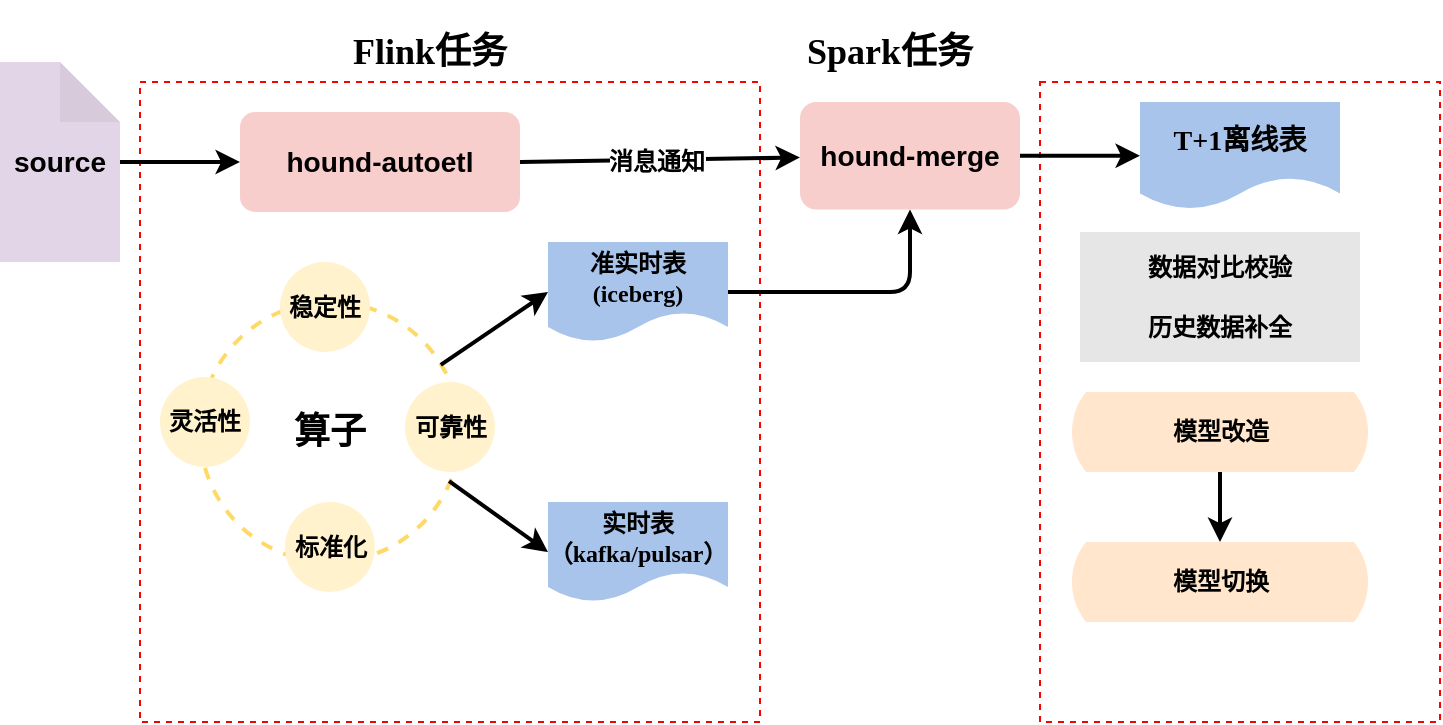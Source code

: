 <mxfile version="16.6.3" type="github">
  <diagram id="nQHFIvQ6dZqCZj452bg0" name="第 1 页">
    <mxGraphModel dx="1267" dy="532" grid="1" gridSize="10" guides="1" tooltips="1" connect="1" arrows="1" fold="1" page="1" pageScale="1" pageWidth="827" pageHeight="1169" math="0" shadow="0">
      <root>
        <mxCell id="0" />
        <mxCell id="1" parent="0" />
        <mxCell id="ZaKkyevfAZTXTg-qhni0-72" value="" style="rounded=0;whiteSpace=wrap;html=1;sketch=0;fontFamily=Times New Roman;fontSize=12;dashed=1;strokeColor=#FF0000;" vertex="1" parent="1">
          <mxGeometry x="120" y="150" width="310" height="320" as="geometry" />
        </mxCell>
        <mxCell id="ZaKkyevfAZTXTg-qhni0-107" value="&lt;h2&gt;算子&lt;/h2&gt;" style="ellipse;whiteSpace=wrap;html=1;aspect=fixed;sketch=0;fontFamily=Times New Roman;fontSize=12;strokeColor=#FFD966;dashed=1;strokeWidth=2;" vertex="1" parent="1">
          <mxGeometry x="150" y="260" width="130" height="130" as="geometry" />
        </mxCell>
        <mxCell id="ZaKkyevfAZTXTg-qhni0-77" value="" style="rounded=0;whiteSpace=wrap;html=1;sketch=0;fontFamily=Times New Roman;fontSize=12;dashed=1;strokeColor=#FF0000;" vertex="1" parent="1">
          <mxGeometry x="570" y="150" width="200" height="320" as="geometry" />
        </mxCell>
        <mxCell id="ZaKkyevfAZTXTg-qhni0-14" style="edgeStyle=orthogonalEdgeStyle;rounded=0;orthogonalLoop=1;jettySize=auto;html=1;entryX=0;entryY=0.5;entryDx=0;entryDy=0;strokeWidth=2;" edge="1" parent="1" source="ZaKkyevfAZTXTg-qhni0-7" target="ZaKkyevfAZTXTg-qhni0-13">
          <mxGeometry relative="1" as="geometry" />
        </mxCell>
        <mxCell id="ZaKkyevfAZTXTg-qhni0-7" value="&lt;h3&gt;source&lt;/h3&gt;" style="shape=note;whiteSpace=wrap;html=1;backgroundOutline=1;darkOpacity=0.05;fillColor=#e1d5e7;strokeColor=none;" vertex="1" parent="1">
          <mxGeometry x="50" y="140" width="60" height="100" as="geometry" />
        </mxCell>
        <mxCell id="ZaKkyevfAZTXTg-qhni0-13" value="&lt;h3&gt;hound-autoetl&lt;/h3&gt;" style="rounded=1;whiteSpace=wrap;html=1;strokeColor=none;fillColor=#f8cecc;" vertex="1" parent="1">
          <mxGeometry x="170" y="165" width="140" height="50" as="geometry" />
        </mxCell>
        <mxCell id="ZaKkyevfAZTXTg-qhni0-104" style="edgeStyle=orthogonalEdgeStyle;rounded=1;orthogonalLoop=1;jettySize=auto;html=1;exitX=1;exitY=0.5;exitDx=0;exitDy=0;fontFamily=Times New Roman;fontSize=12;strokeWidth=2;" edge="1" parent="1" source="ZaKkyevfAZTXTg-qhni0-15" target="ZaKkyevfAZTXTg-qhni0-48">
          <mxGeometry relative="1" as="geometry" />
        </mxCell>
        <mxCell id="ZaKkyevfAZTXTg-qhni0-15" value="&lt;h3&gt;hound-merge&lt;/h3&gt;" style="rounded=1;whiteSpace=wrap;html=1;fillColor=#f8cecc;strokeColor=none;" vertex="1" parent="1">
          <mxGeometry x="450" y="160" width="110" height="53.75" as="geometry" />
        </mxCell>
        <mxCell id="ZaKkyevfAZTXTg-qhni0-31" value="" style="endArrow=classic;html=1;rounded=0;strokeWidth=2;exitX=1;exitY=0.5;exitDx=0;exitDy=0;" edge="1" parent="1" source="ZaKkyevfAZTXTg-qhni0-13" target="ZaKkyevfAZTXTg-qhni0-15">
          <mxGeometry relative="1" as="geometry">
            <mxPoint x="360" y="189.5" as="sourcePoint" />
            <mxPoint x="450" y="190" as="targetPoint" />
          </mxGeometry>
        </mxCell>
        <mxCell id="ZaKkyevfAZTXTg-qhni0-32" value="&lt;h2 style=&quot;font-size: 12px;&quot;&gt;&lt;font face=&quot;Times New Roman&quot; style=&quot;font-size: 12px;&quot;&gt;消息通知&lt;/font&gt;&lt;/h2&gt;" style="edgeLabel;resizable=0;html=1;align=center;verticalAlign=middle;dashed=1;sketch=1;fontSize=12;" connectable="0" vertex="1" parent="ZaKkyevfAZTXTg-qhni0-31">
          <mxGeometry relative="1" as="geometry">
            <mxPoint x="-2" y="1" as="offset" />
          </mxGeometry>
        </mxCell>
        <mxCell id="ZaKkyevfAZTXTg-qhni0-36" value="&lt;h2&gt;Flink任务&lt;/h2&gt;" style="text;html=1;strokeColor=none;fillColor=none;align=center;verticalAlign=middle;whiteSpace=wrap;rounded=0;sketch=0;fontFamily=Times New Roman;" vertex="1" parent="1">
          <mxGeometry x="220" y="120" width="90" height="30" as="geometry" />
        </mxCell>
        <mxCell id="ZaKkyevfAZTXTg-qhni0-37" value="&lt;h2&gt;Spark任务&lt;/h2&gt;" style="text;html=1;strokeColor=none;fillColor=none;align=center;verticalAlign=middle;whiteSpace=wrap;rounded=0;sketch=0;fontFamily=Times New Roman;" vertex="1" parent="1">
          <mxGeometry x="450" y="120" width="90" height="30" as="geometry" />
        </mxCell>
        <mxCell id="ZaKkyevfAZTXTg-qhni0-46" value="&lt;h4&gt;&lt;span&gt;实时表（kafka/pulsar）&lt;/span&gt;&lt;/h4&gt;" style="shape=document;whiteSpace=wrap;html=1;boundedLbl=1;sketch=0;fontFamily=Times New Roman;fontSize=12;fillColor=#A9C4EB;strokeColor=none;" vertex="1" parent="1">
          <mxGeometry x="324" y="360" width="90" height="50" as="geometry" />
        </mxCell>
        <mxCell id="ZaKkyevfAZTXTg-qhni0-48" value="&lt;h3&gt;T+1离线表&lt;/h3&gt;" style="shape=document;whiteSpace=wrap;html=1;boundedLbl=1;sketch=0;fontFamily=Times New Roman;fontSize=12;strokeColor=none;fillColor=#A9C4EB;" vertex="1" parent="1">
          <mxGeometry x="620" y="160" width="100" height="53.75" as="geometry" />
        </mxCell>
        <mxCell id="ZaKkyevfAZTXTg-qhni0-55" style="edgeStyle=orthogonalEdgeStyle;rounded=1;orthogonalLoop=1;jettySize=auto;html=1;exitX=1;exitY=0.5;exitDx=0;exitDy=0;entryX=0.5;entryY=1;entryDx=0;entryDy=0;fontFamily=Times New Roman;fontSize=12;strokeWidth=2;" edge="1" parent="1" source="ZaKkyevfAZTXTg-qhni0-54" target="ZaKkyevfAZTXTg-qhni0-15">
          <mxGeometry relative="1" as="geometry" />
        </mxCell>
        <mxCell id="ZaKkyevfAZTXTg-qhni0-54" value="&lt;h4&gt;&lt;span&gt;准实时表(iceberg)&lt;/span&gt;&lt;/h4&gt;" style="shape=document;whiteSpace=wrap;html=1;boundedLbl=1;sketch=0;fontFamily=Times New Roman;fontSize=12;fillColor=#A9C4EB;strokeColor=none;" vertex="1" parent="1">
          <mxGeometry x="324" y="230" width="90" height="50" as="geometry" />
        </mxCell>
        <mxCell id="ZaKkyevfAZTXTg-qhni0-59" value="" style="endArrow=classic;html=1;rounded=1;fontFamily=Times New Roman;fontSize=12;strokeWidth=2;exitX=0.926;exitY=0.242;exitDx=0;exitDy=0;exitPerimeter=0;entryX=0;entryY=0.5;entryDx=0;entryDy=0;fillColor=#d5e8d4;strokeColor=#000000;" edge="1" parent="1" source="ZaKkyevfAZTXTg-qhni0-107" target="ZaKkyevfAZTXTg-qhni0-54">
          <mxGeometry width="50" height="50" relative="1" as="geometry">
            <mxPoint x="253.01" y="311" as="sourcePoint" />
            <mxPoint x="290" y="280" as="targetPoint" />
          </mxGeometry>
        </mxCell>
        <mxCell id="ZaKkyevfAZTXTg-qhni0-61" value="" style="endArrow=classic;html=1;rounded=1;fontFamily=Times New Roman;fontSize=12;strokeWidth=2;exitX=0.958;exitY=0.689;exitDx=0;exitDy=0;exitPerimeter=0;entryX=0;entryY=0.5;entryDx=0;entryDy=0;fillColor=#d5e8d4;strokeColor=#000000;" edge="1" parent="1" source="ZaKkyevfAZTXTg-qhni0-107" target="ZaKkyevfAZTXTg-qhni0-46">
          <mxGeometry width="50" height="50" relative="1" as="geometry">
            <mxPoint x="250" y="339.98" as="sourcePoint" />
            <mxPoint x="280" y="360" as="targetPoint" />
          </mxGeometry>
        </mxCell>
        <mxCell id="ZaKkyevfAZTXTg-qhni0-100" style="edgeStyle=orthogonalEdgeStyle;rounded=1;orthogonalLoop=1;jettySize=auto;html=1;exitX=0.5;exitY=1;exitDx=0;exitDy=0;exitPerimeter=0;fontFamily=Times New Roman;fontSize=12;strokeWidth=2;" edge="1" parent="1" source="ZaKkyevfAZTXTg-qhni0-89" target="ZaKkyevfAZTXTg-qhni0-99">
          <mxGeometry relative="1" as="geometry" />
        </mxCell>
        <mxCell id="ZaKkyevfAZTXTg-qhni0-89" value="&lt;h4&gt;模型改造&lt;/h4&gt;" style="html=1;dashed=0;whitespace=wrap;shape=mxgraph.dfd.loop;sketch=0;fontFamily=Times New Roman;fontSize=12;fillColor=#ffe6cc;strokeColor=none;" vertex="1" parent="1">
          <mxGeometry x="585" y="305" width="150" height="40" as="geometry" />
        </mxCell>
        <mxCell id="ZaKkyevfAZTXTg-qhni0-99" value="&lt;h4&gt;模型切换&lt;/h4&gt;" style="html=1;dashed=0;whitespace=wrap;shape=mxgraph.dfd.loop;sketch=0;fontFamily=Times New Roman;fontSize=12;fillColor=#ffe6cc;strokeColor=none;" vertex="1" parent="1">
          <mxGeometry x="585" y="380" width="150" height="40" as="geometry" />
        </mxCell>
        <mxCell id="ZaKkyevfAZTXTg-qhni0-105" value="&lt;h4&gt;稳定性&lt;/h4&gt;" style="ellipse;whiteSpace=wrap;html=1;aspect=fixed;sketch=0;fontFamily=Times New Roman;fontSize=12;fillColor=#fff2cc;strokeColor=none;" vertex="1" parent="1">
          <mxGeometry x="190" y="240" width="45" height="45" as="geometry" />
        </mxCell>
        <mxCell id="ZaKkyevfAZTXTg-qhni0-106" value="&lt;h4&gt;灵活性&lt;/h4&gt;" style="ellipse;whiteSpace=wrap;html=1;aspect=fixed;sketch=0;fontFamily=Times New Roman;fontSize=12;strokeColor=none;fillColor=#FFF2CC;" vertex="1" parent="1">
          <mxGeometry x="130" y="297.5" width="45" height="45" as="geometry" />
        </mxCell>
        <mxCell id="ZaKkyevfAZTXTg-qhni0-109" value="&lt;h4&gt;标准化&lt;/h4&gt;" style="ellipse;whiteSpace=wrap;html=1;aspect=fixed;sketch=0;fontFamily=Times New Roman;fontSize=12;strokeColor=none;fillColor=#FFF2CC;" vertex="1" parent="1">
          <mxGeometry x="192.5" y="360" width="45" height="45" as="geometry" />
        </mxCell>
        <mxCell id="ZaKkyevfAZTXTg-qhni0-110" value="&lt;h4&gt;可靠性&lt;/h4&gt;" style="ellipse;whiteSpace=wrap;html=1;aspect=fixed;sketch=0;fontFamily=Times New Roman;fontSize=12;strokeColor=none;fillColor=#FFF2CC;" vertex="1" parent="1">
          <mxGeometry x="252.5" y="300" width="45" height="45" as="geometry" />
        </mxCell>
        <mxCell id="ZaKkyevfAZTXTg-qhni0-112" value="&lt;h4&gt;数据对比校验&lt;/h4&gt;&lt;h4&gt;历史数据补全&lt;/h4&gt;" style="rounded=0;whiteSpace=wrap;html=1;dashed=1;sketch=0;fontFamily=Times New Roman;fontSize=12;strokeColor=none;strokeWidth=2;fillColor=#E6E6E6;" vertex="1" parent="1">
          <mxGeometry x="590" y="225" width="140" height="65" as="geometry" />
        </mxCell>
      </root>
    </mxGraphModel>
  </diagram>
</mxfile>
